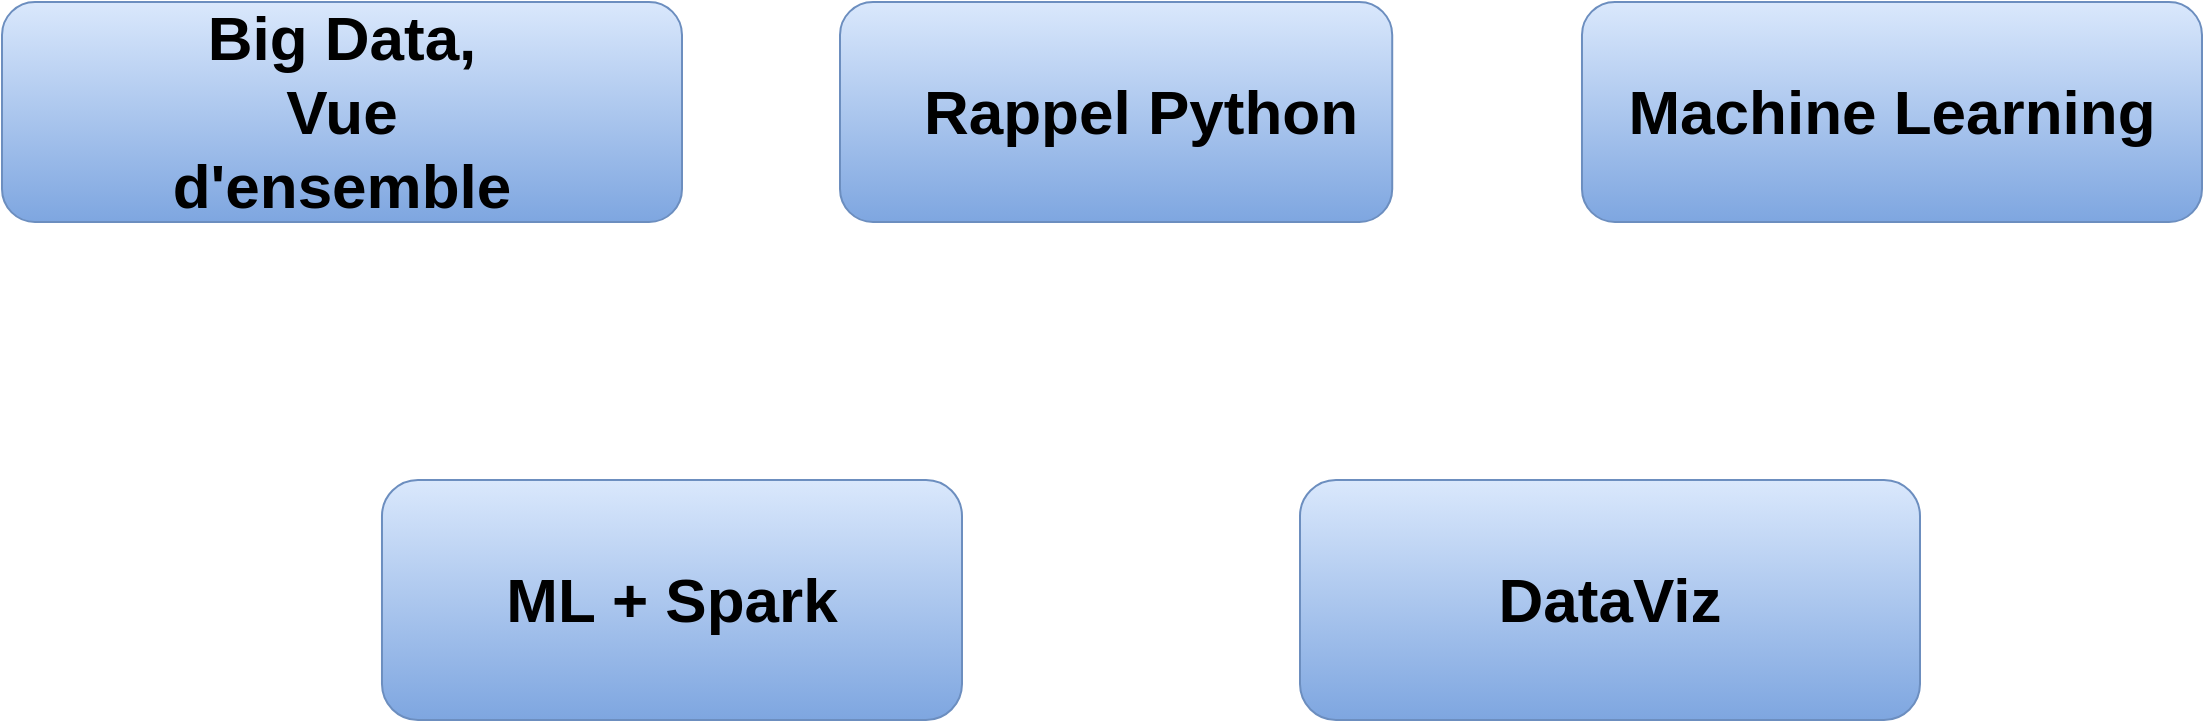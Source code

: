 <mxfile>
    <diagram id="hyTr8o2kLIH_1gMowuD0" name="Page-1">
        <mxGraphModel dx="1843" dy="808" grid="1" gridSize="10" guides="1" tooltips="1" connect="1" arrows="1" fold="1" page="1" pageScale="1" pageWidth="827" pageHeight="1169" math="0" shadow="0">
            <root>
                <mxCell id="0"/>
                <mxCell id="1" parent="0"/>
                <mxCell id="20" value="" style="rounded=1;whiteSpace=wrap;html=1;gradientColor=#7ea6e0;fillColor=#dae8fc;strokeColor=#6c8ebf;" parent="1" vertex="1">
                    <mxGeometry x="619" y="479" width="310" height="120" as="geometry"/>
                </mxCell>
                <mxCell id="21" value="" style="rounded=1;whiteSpace=wrap;html=1;gradientColor=#7ea6e0;fillColor=#dae8fc;strokeColor=#6c8ebf;" parent="1" vertex="1">
                    <mxGeometry x="759.99" y="240" width="310.01" height="110" as="geometry"/>
                </mxCell>
                <mxCell id="18" value="" style="rounded=1;whiteSpace=wrap;html=1;gradientColor=#7ea6e0;fillColor=#dae8fc;strokeColor=#6c8ebf;" parent="1" vertex="1">
                    <mxGeometry x="389" y="240" width="276.11" height="110" as="geometry"/>
                </mxCell>
                <mxCell id="n30EHeOQcIRf2PgfokZ_-14" value="Machine Learning" style="text;html=1;strokeColor=none;fillColor=none;align=center;verticalAlign=middle;whiteSpace=wrap;rounded=0;fontSize=31;fontStyle=1" parent="1" vertex="1">
                    <mxGeometry x="769.995" y="285" width="290" height="20" as="geometry"/>
                </mxCell>
                <mxCell id="17" value="" style="rounded=1;whiteSpace=wrap;html=1;gradientColor=#7ea6e0;fillColor=#dae8fc;strokeColor=#6c8ebf;" parent="1" vertex="1">
                    <mxGeometry x="-30" y="240" width="340" height="110" as="geometry"/>
                </mxCell>
                <mxCell id="n30EHeOQcIRf2PgfokZ_-11" value="Big Data, Vue d'ensemble" style="text;html=1;strokeColor=none;fillColor=none;align=center;verticalAlign=middle;whiteSpace=wrap;rounded=0;fontSize=31;fontStyle=1" parent="1" vertex="1">
                    <mxGeometry x="45" y="285" width="190" height="20" as="geometry"/>
                </mxCell>
                <mxCell id="n30EHeOQcIRf2PgfokZ_-10" value="DataViz" style="text;html=1;strokeColor=none;fillColor=none;align=center;verticalAlign=middle;whiteSpace=wrap;rounded=0;fontSize=31;fontStyle=1" parent="1" vertex="1">
                    <mxGeometry x="669" y="529" width="210" height="20" as="geometry"/>
                </mxCell>
                <mxCell id="n30EHeOQcIRf2PgfokZ_-12" value="Rappel Python" style="text;html=1;strokeColor=none;fillColor=none;align=center;verticalAlign=middle;whiteSpace=wrap;rounded=0;fontSize=31;fontStyle=1" parent="1" vertex="1">
                    <mxGeometry x="411.445" y="285" width="257" height="20" as="geometry"/>
                </mxCell>
                <mxCell id="19" value="" style="rounded=1;whiteSpace=wrap;html=1;gradientColor=#7ea6e0;fillColor=#dae8fc;strokeColor=#6c8ebf;" parent="1" vertex="1">
                    <mxGeometry x="159.99" y="479" width="290.01" height="120" as="geometry"/>
                </mxCell>
                <mxCell id="n30EHeOQcIRf2PgfokZ_-13" value="ML + Spark" style="text;html=1;strokeColor=none;fillColor=none;align=center;verticalAlign=middle;whiteSpace=wrap;rounded=0;fontSize=31;fontStyle=1" parent="1" vertex="1">
                    <mxGeometry x="159.995" y="529" width="290" height="20" as="geometry"/>
                </mxCell>
            </root>
        </mxGraphModel>
    </diagram>
</mxfile>
